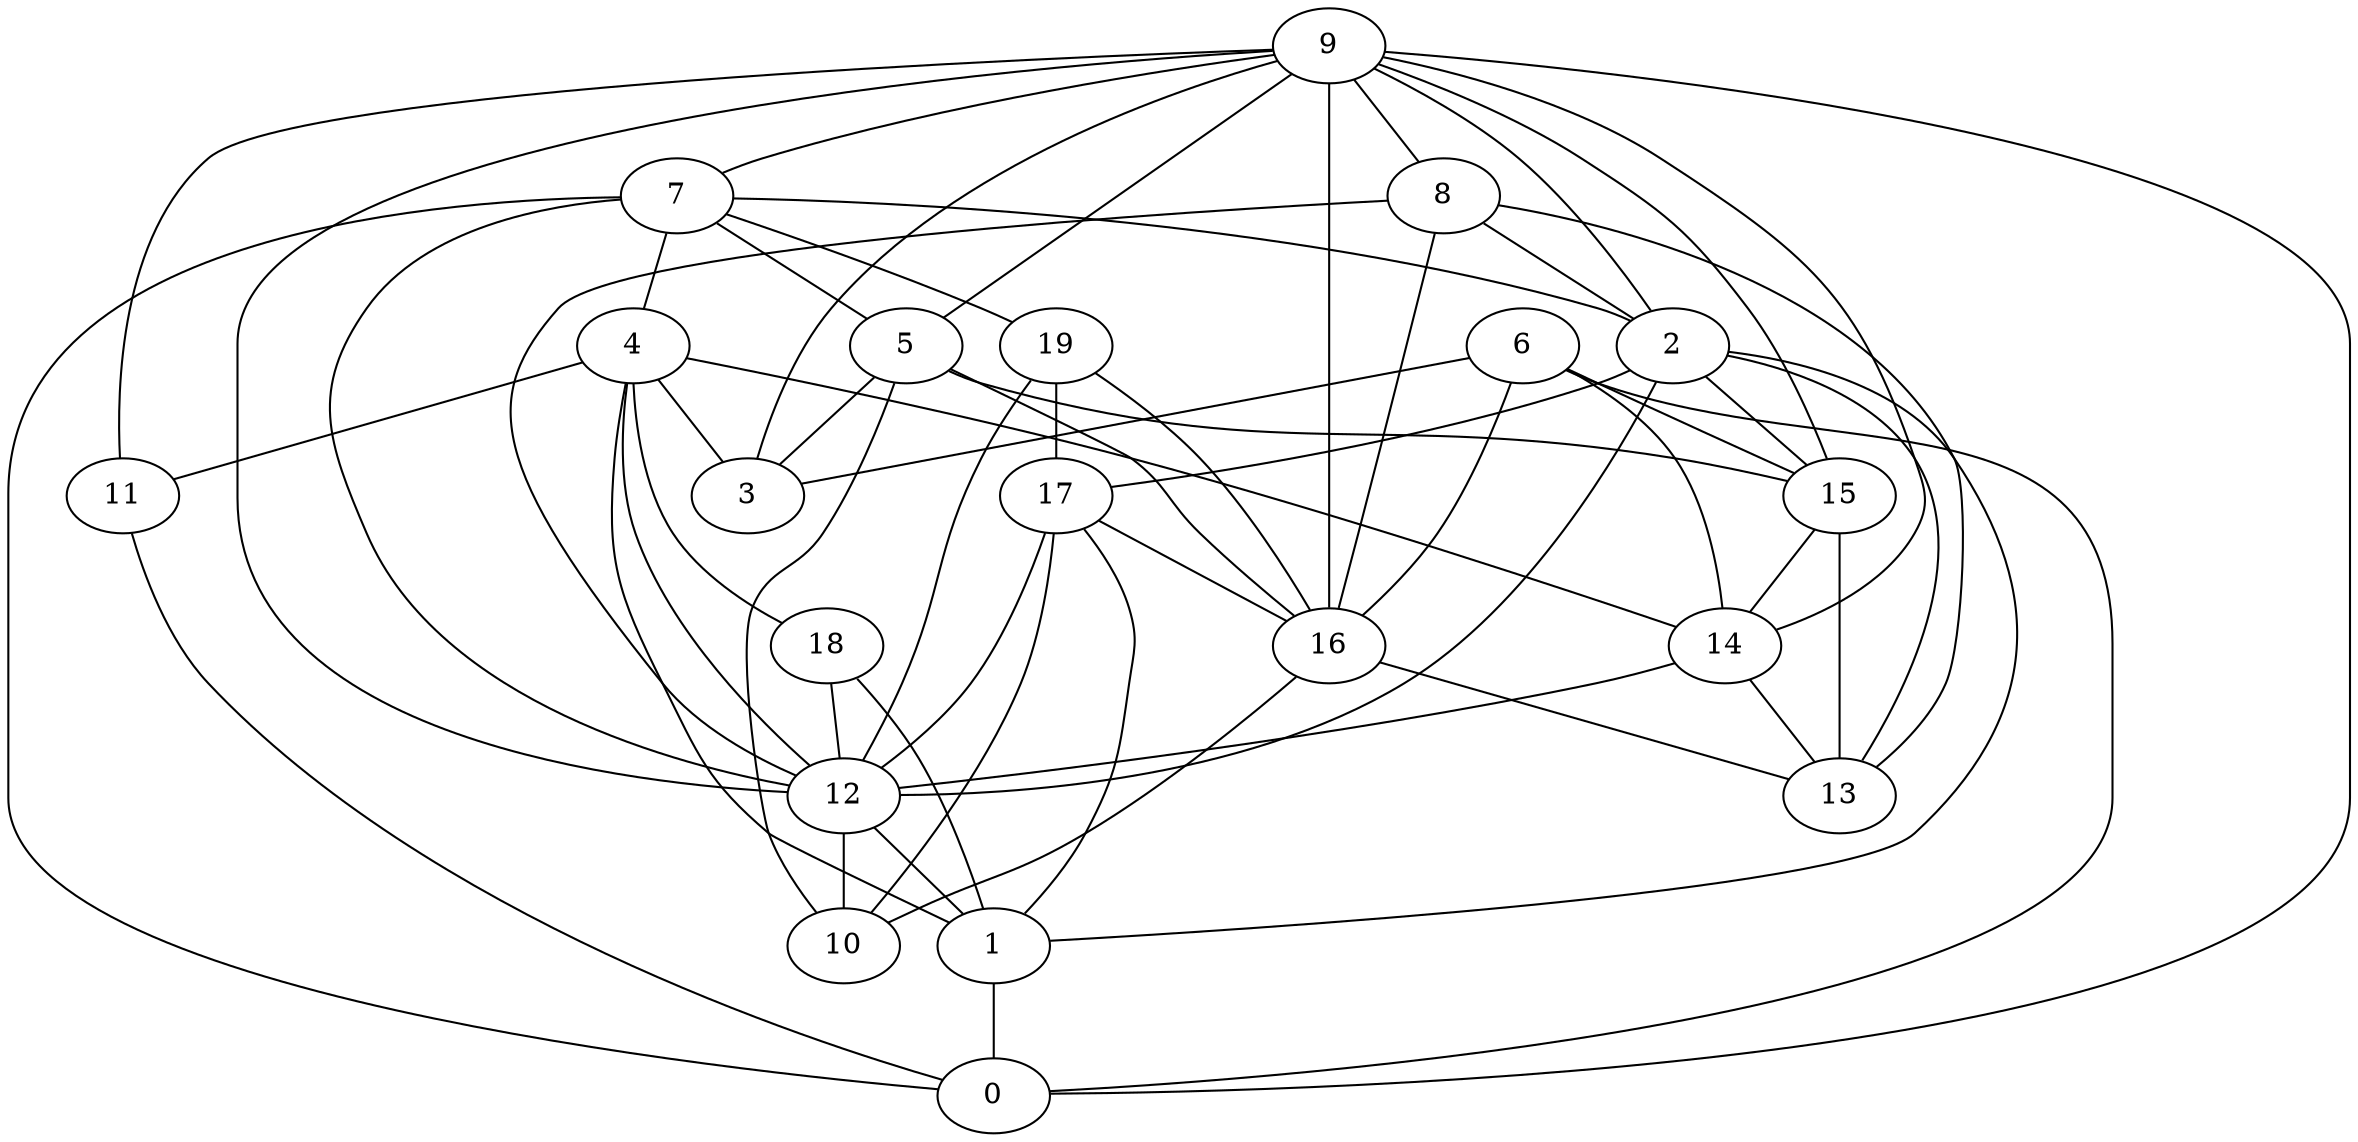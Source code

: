 digraph GG_graph {

subgraph G_graph {
edge [color = black]
"6" -> "3" [dir = none]
"14" -> "12" [dir = none]
"12" -> "10" [dir = none]
"12" -> "1" [dir = none]
"8" -> "16" [dir = none]
"8" -> "2" [dir = none]
"18" -> "1" [dir = none]
"9" -> "3" [dir = none]
"9" -> "7" [dir = none]
"9" -> "0" [dir = none]
"9" -> "15" [dir = none]
"9" -> "11" [dir = none]
"9" -> "8" [dir = none]
"9" -> "12" [dir = none]
"4" -> "12" [dir = none]
"17" -> "12" [dir = none]
"7" -> "5" [dir = none]
"7" -> "19" [dir = none]
"15" -> "13" [dir = none]
"16" -> "10" [dir = none]
"4" -> "1" [dir = none]
"2" -> "12" [dir = none]
"9" -> "2" [dir = none]
"2" -> "1" [dir = none]
"6" -> "15" [dir = none]
"5" -> "16" [dir = none]
"6" -> "0" [dir = none]
"16" -> "13" [dir = none]
"5" -> "3" [dir = none]
"7" -> "2" [dir = none]
"17" -> "10" [dir = none]
"11" -> "0" [dir = none]
"6" -> "14" [dir = none]
"4" -> "3" [dir = none]
"6" -> "16" [dir = none]
"4" -> "11" [dir = none]
"5" -> "15" [dir = none]
"2" -> "15" [dir = none]
"14" -> "13" [dir = none]
"19" -> "17" [dir = none]
"8" -> "12" [dir = none]
"9" -> "5" [dir = none]
"1" -> "0" [dir = none]
"7" -> "12" [dir = none]
"2" -> "13" [dir = none]
"19" -> "16" [dir = none]
"9" -> "14" [dir = none]
"5" -> "10" [dir = none]
"17" -> "16" [dir = none]
"4" -> "18" [dir = none]
"7" -> "4" [dir = none]
"4" -> "14" [dir = none]
"7" -> "0" [dir = none]
"18" -> "12" [dir = none]
"9" -> "16" [dir = none]
"8" -> "13" [dir = none]
"2" -> "17" [dir = none]
"17" -> "1" [dir = none]
"15" -> "14" [dir = none]
"19" -> "12" [dir = none]
}

}
